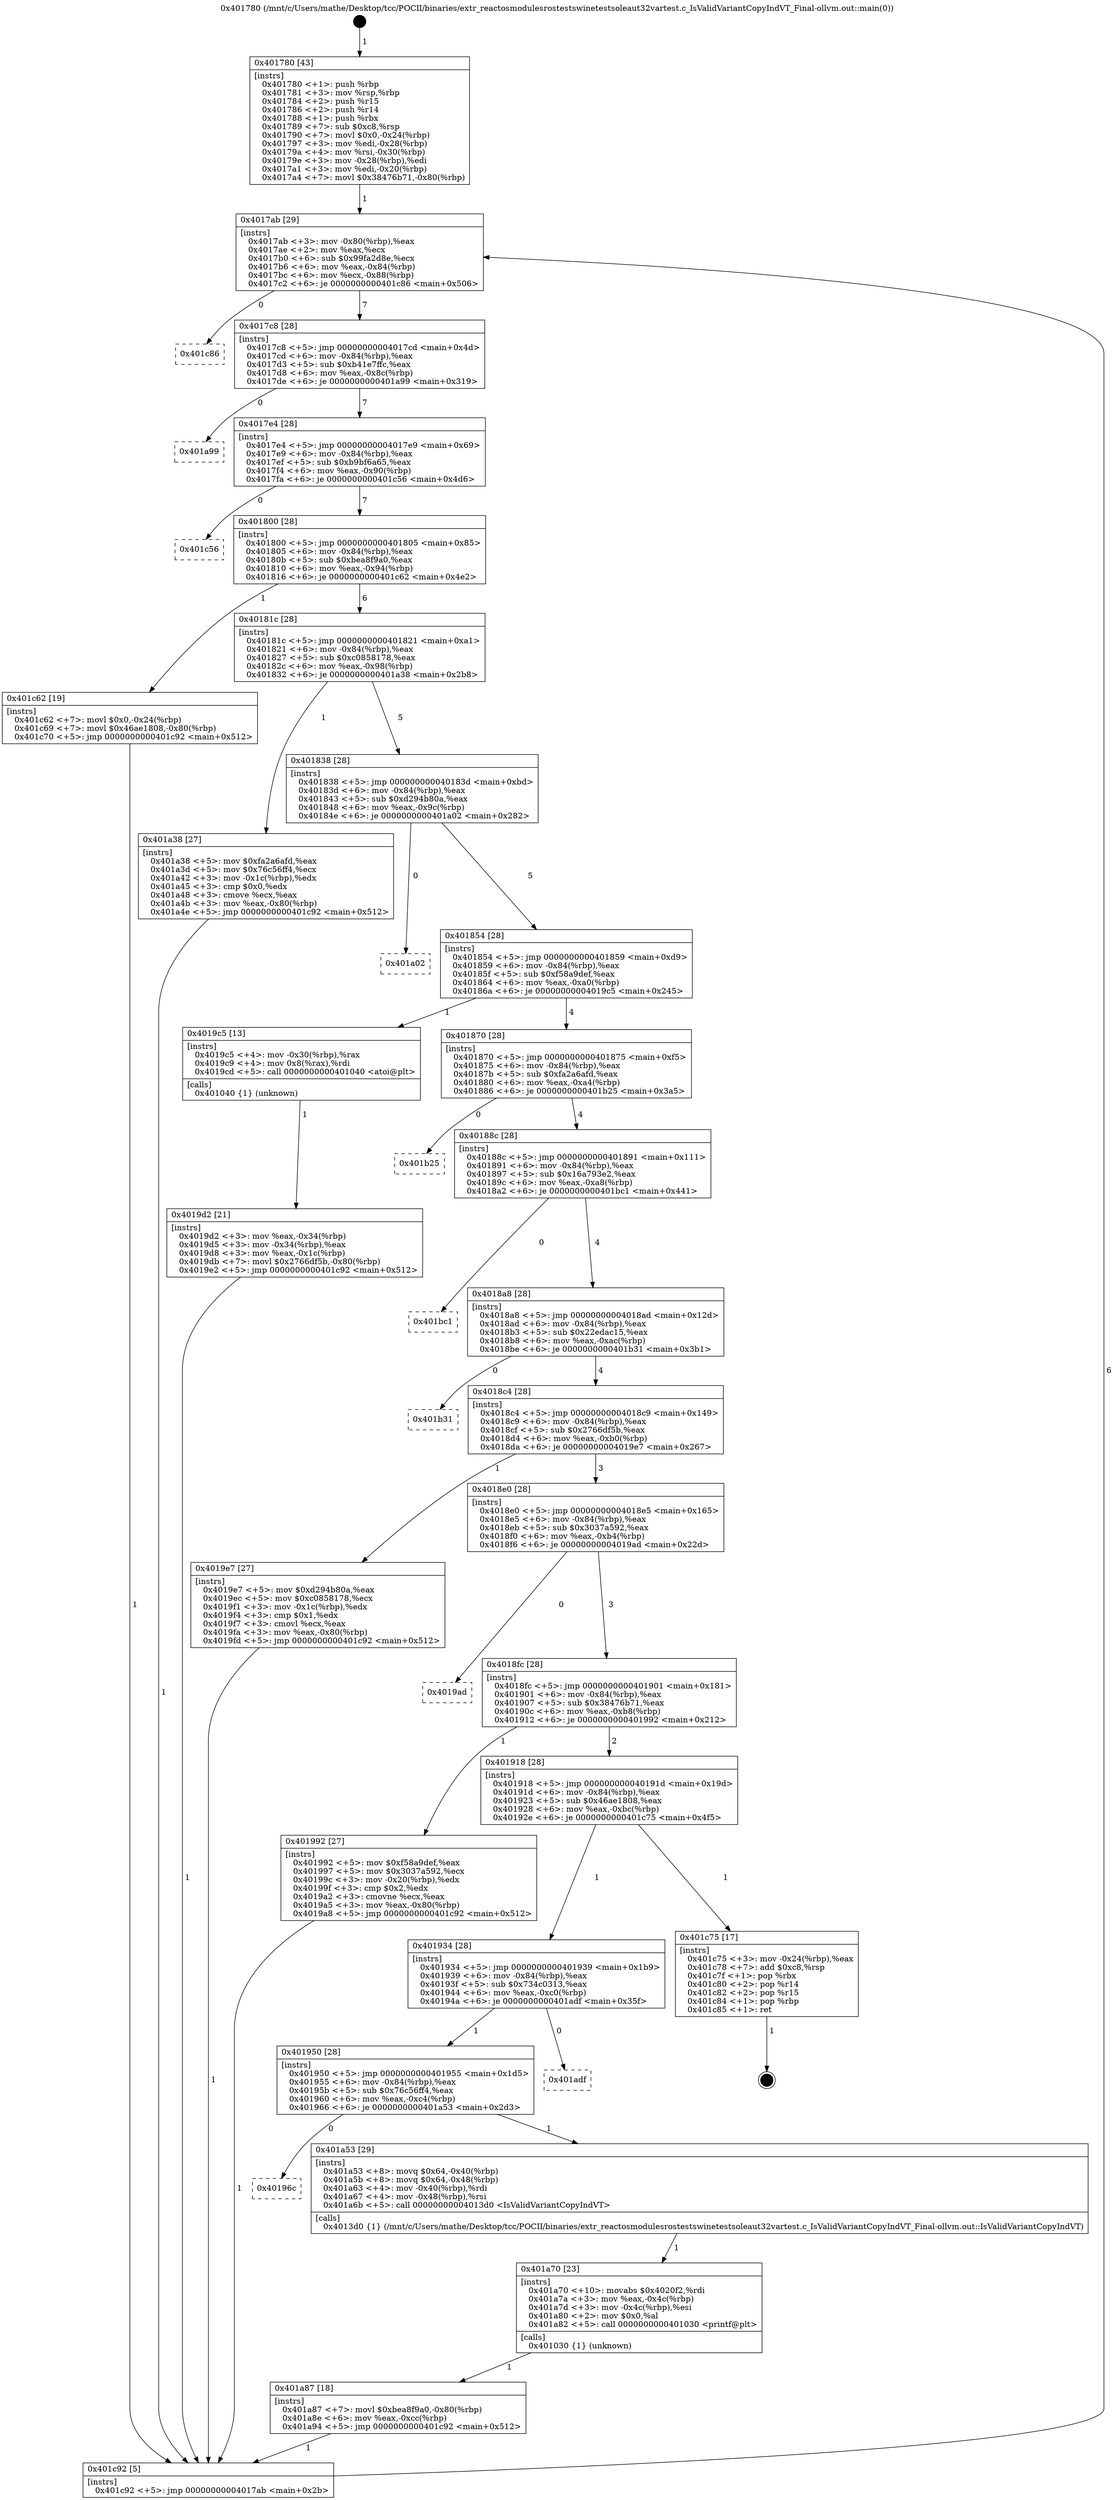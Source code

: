 digraph "0x401780" {
  label = "0x401780 (/mnt/c/Users/mathe/Desktop/tcc/POCII/binaries/extr_reactosmodulesrostestswinetestsoleaut32vartest.c_IsValidVariantCopyIndVT_Final-ollvm.out::main(0))"
  labelloc = "t"
  node[shape=record]

  Entry [label="",width=0.3,height=0.3,shape=circle,fillcolor=black,style=filled]
  "0x4017ab" [label="{
     0x4017ab [29]\l
     | [instrs]\l
     &nbsp;&nbsp;0x4017ab \<+3\>: mov -0x80(%rbp),%eax\l
     &nbsp;&nbsp;0x4017ae \<+2\>: mov %eax,%ecx\l
     &nbsp;&nbsp;0x4017b0 \<+6\>: sub $0x99fa2d8e,%ecx\l
     &nbsp;&nbsp;0x4017b6 \<+6\>: mov %eax,-0x84(%rbp)\l
     &nbsp;&nbsp;0x4017bc \<+6\>: mov %ecx,-0x88(%rbp)\l
     &nbsp;&nbsp;0x4017c2 \<+6\>: je 0000000000401c86 \<main+0x506\>\l
  }"]
  "0x401c86" [label="{
     0x401c86\l
  }", style=dashed]
  "0x4017c8" [label="{
     0x4017c8 [28]\l
     | [instrs]\l
     &nbsp;&nbsp;0x4017c8 \<+5\>: jmp 00000000004017cd \<main+0x4d\>\l
     &nbsp;&nbsp;0x4017cd \<+6\>: mov -0x84(%rbp),%eax\l
     &nbsp;&nbsp;0x4017d3 \<+5\>: sub $0xb41e7ffc,%eax\l
     &nbsp;&nbsp;0x4017d8 \<+6\>: mov %eax,-0x8c(%rbp)\l
     &nbsp;&nbsp;0x4017de \<+6\>: je 0000000000401a99 \<main+0x319\>\l
  }"]
  Exit [label="",width=0.3,height=0.3,shape=circle,fillcolor=black,style=filled,peripheries=2]
  "0x401a99" [label="{
     0x401a99\l
  }", style=dashed]
  "0x4017e4" [label="{
     0x4017e4 [28]\l
     | [instrs]\l
     &nbsp;&nbsp;0x4017e4 \<+5\>: jmp 00000000004017e9 \<main+0x69\>\l
     &nbsp;&nbsp;0x4017e9 \<+6\>: mov -0x84(%rbp),%eax\l
     &nbsp;&nbsp;0x4017ef \<+5\>: sub $0xb9bf6a65,%eax\l
     &nbsp;&nbsp;0x4017f4 \<+6\>: mov %eax,-0x90(%rbp)\l
     &nbsp;&nbsp;0x4017fa \<+6\>: je 0000000000401c56 \<main+0x4d6\>\l
  }"]
  "0x401a87" [label="{
     0x401a87 [18]\l
     | [instrs]\l
     &nbsp;&nbsp;0x401a87 \<+7\>: movl $0xbea8f9a0,-0x80(%rbp)\l
     &nbsp;&nbsp;0x401a8e \<+6\>: mov %eax,-0xcc(%rbp)\l
     &nbsp;&nbsp;0x401a94 \<+5\>: jmp 0000000000401c92 \<main+0x512\>\l
  }"]
  "0x401c56" [label="{
     0x401c56\l
  }", style=dashed]
  "0x401800" [label="{
     0x401800 [28]\l
     | [instrs]\l
     &nbsp;&nbsp;0x401800 \<+5\>: jmp 0000000000401805 \<main+0x85\>\l
     &nbsp;&nbsp;0x401805 \<+6\>: mov -0x84(%rbp),%eax\l
     &nbsp;&nbsp;0x40180b \<+5\>: sub $0xbea8f9a0,%eax\l
     &nbsp;&nbsp;0x401810 \<+6\>: mov %eax,-0x94(%rbp)\l
     &nbsp;&nbsp;0x401816 \<+6\>: je 0000000000401c62 \<main+0x4e2\>\l
  }"]
  "0x401a70" [label="{
     0x401a70 [23]\l
     | [instrs]\l
     &nbsp;&nbsp;0x401a70 \<+10\>: movabs $0x4020f2,%rdi\l
     &nbsp;&nbsp;0x401a7a \<+3\>: mov %eax,-0x4c(%rbp)\l
     &nbsp;&nbsp;0x401a7d \<+3\>: mov -0x4c(%rbp),%esi\l
     &nbsp;&nbsp;0x401a80 \<+2\>: mov $0x0,%al\l
     &nbsp;&nbsp;0x401a82 \<+5\>: call 0000000000401030 \<printf@plt\>\l
     | [calls]\l
     &nbsp;&nbsp;0x401030 \{1\} (unknown)\l
  }"]
  "0x401c62" [label="{
     0x401c62 [19]\l
     | [instrs]\l
     &nbsp;&nbsp;0x401c62 \<+7\>: movl $0x0,-0x24(%rbp)\l
     &nbsp;&nbsp;0x401c69 \<+7\>: movl $0x46ae1808,-0x80(%rbp)\l
     &nbsp;&nbsp;0x401c70 \<+5\>: jmp 0000000000401c92 \<main+0x512\>\l
  }"]
  "0x40181c" [label="{
     0x40181c [28]\l
     | [instrs]\l
     &nbsp;&nbsp;0x40181c \<+5\>: jmp 0000000000401821 \<main+0xa1\>\l
     &nbsp;&nbsp;0x401821 \<+6\>: mov -0x84(%rbp),%eax\l
     &nbsp;&nbsp;0x401827 \<+5\>: sub $0xc0858178,%eax\l
     &nbsp;&nbsp;0x40182c \<+6\>: mov %eax,-0x98(%rbp)\l
     &nbsp;&nbsp;0x401832 \<+6\>: je 0000000000401a38 \<main+0x2b8\>\l
  }"]
  "0x40196c" [label="{
     0x40196c\l
  }", style=dashed]
  "0x401a38" [label="{
     0x401a38 [27]\l
     | [instrs]\l
     &nbsp;&nbsp;0x401a38 \<+5\>: mov $0xfa2a6afd,%eax\l
     &nbsp;&nbsp;0x401a3d \<+5\>: mov $0x76c56ff4,%ecx\l
     &nbsp;&nbsp;0x401a42 \<+3\>: mov -0x1c(%rbp),%edx\l
     &nbsp;&nbsp;0x401a45 \<+3\>: cmp $0x0,%edx\l
     &nbsp;&nbsp;0x401a48 \<+3\>: cmove %ecx,%eax\l
     &nbsp;&nbsp;0x401a4b \<+3\>: mov %eax,-0x80(%rbp)\l
     &nbsp;&nbsp;0x401a4e \<+5\>: jmp 0000000000401c92 \<main+0x512\>\l
  }"]
  "0x401838" [label="{
     0x401838 [28]\l
     | [instrs]\l
     &nbsp;&nbsp;0x401838 \<+5\>: jmp 000000000040183d \<main+0xbd\>\l
     &nbsp;&nbsp;0x40183d \<+6\>: mov -0x84(%rbp),%eax\l
     &nbsp;&nbsp;0x401843 \<+5\>: sub $0xd294b80a,%eax\l
     &nbsp;&nbsp;0x401848 \<+6\>: mov %eax,-0x9c(%rbp)\l
     &nbsp;&nbsp;0x40184e \<+6\>: je 0000000000401a02 \<main+0x282\>\l
  }"]
  "0x401a53" [label="{
     0x401a53 [29]\l
     | [instrs]\l
     &nbsp;&nbsp;0x401a53 \<+8\>: movq $0x64,-0x40(%rbp)\l
     &nbsp;&nbsp;0x401a5b \<+8\>: movq $0x64,-0x48(%rbp)\l
     &nbsp;&nbsp;0x401a63 \<+4\>: mov -0x40(%rbp),%rdi\l
     &nbsp;&nbsp;0x401a67 \<+4\>: mov -0x48(%rbp),%rsi\l
     &nbsp;&nbsp;0x401a6b \<+5\>: call 00000000004013d0 \<IsValidVariantCopyIndVT\>\l
     | [calls]\l
     &nbsp;&nbsp;0x4013d0 \{1\} (/mnt/c/Users/mathe/Desktop/tcc/POCII/binaries/extr_reactosmodulesrostestswinetestsoleaut32vartest.c_IsValidVariantCopyIndVT_Final-ollvm.out::IsValidVariantCopyIndVT)\l
  }"]
  "0x401a02" [label="{
     0x401a02\l
  }", style=dashed]
  "0x401854" [label="{
     0x401854 [28]\l
     | [instrs]\l
     &nbsp;&nbsp;0x401854 \<+5\>: jmp 0000000000401859 \<main+0xd9\>\l
     &nbsp;&nbsp;0x401859 \<+6\>: mov -0x84(%rbp),%eax\l
     &nbsp;&nbsp;0x40185f \<+5\>: sub $0xf58a9def,%eax\l
     &nbsp;&nbsp;0x401864 \<+6\>: mov %eax,-0xa0(%rbp)\l
     &nbsp;&nbsp;0x40186a \<+6\>: je 00000000004019c5 \<main+0x245\>\l
  }"]
  "0x401950" [label="{
     0x401950 [28]\l
     | [instrs]\l
     &nbsp;&nbsp;0x401950 \<+5\>: jmp 0000000000401955 \<main+0x1d5\>\l
     &nbsp;&nbsp;0x401955 \<+6\>: mov -0x84(%rbp),%eax\l
     &nbsp;&nbsp;0x40195b \<+5\>: sub $0x76c56ff4,%eax\l
     &nbsp;&nbsp;0x401960 \<+6\>: mov %eax,-0xc4(%rbp)\l
     &nbsp;&nbsp;0x401966 \<+6\>: je 0000000000401a53 \<main+0x2d3\>\l
  }"]
  "0x4019c5" [label="{
     0x4019c5 [13]\l
     | [instrs]\l
     &nbsp;&nbsp;0x4019c5 \<+4\>: mov -0x30(%rbp),%rax\l
     &nbsp;&nbsp;0x4019c9 \<+4\>: mov 0x8(%rax),%rdi\l
     &nbsp;&nbsp;0x4019cd \<+5\>: call 0000000000401040 \<atoi@plt\>\l
     | [calls]\l
     &nbsp;&nbsp;0x401040 \{1\} (unknown)\l
  }"]
  "0x401870" [label="{
     0x401870 [28]\l
     | [instrs]\l
     &nbsp;&nbsp;0x401870 \<+5\>: jmp 0000000000401875 \<main+0xf5\>\l
     &nbsp;&nbsp;0x401875 \<+6\>: mov -0x84(%rbp),%eax\l
     &nbsp;&nbsp;0x40187b \<+5\>: sub $0xfa2a6afd,%eax\l
     &nbsp;&nbsp;0x401880 \<+6\>: mov %eax,-0xa4(%rbp)\l
     &nbsp;&nbsp;0x401886 \<+6\>: je 0000000000401b25 \<main+0x3a5\>\l
  }"]
  "0x401adf" [label="{
     0x401adf\l
  }", style=dashed]
  "0x401b25" [label="{
     0x401b25\l
  }", style=dashed]
  "0x40188c" [label="{
     0x40188c [28]\l
     | [instrs]\l
     &nbsp;&nbsp;0x40188c \<+5\>: jmp 0000000000401891 \<main+0x111\>\l
     &nbsp;&nbsp;0x401891 \<+6\>: mov -0x84(%rbp),%eax\l
     &nbsp;&nbsp;0x401897 \<+5\>: sub $0x16a793e2,%eax\l
     &nbsp;&nbsp;0x40189c \<+6\>: mov %eax,-0xa8(%rbp)\l
     &nbsp;&nbsp;0x4018a2 \<+6\>: je 0000000000401bc1 \<main+0x441\>\l
  }"]
  "0x401934" [label="{
     0x401934 [28]\l
     | [instrs]\l
     &nbsp;&nbsp;0x401934 \<+5\>: jmp 0000000000401939 \<main+0x1b9\>\l
     &nbsp;&nbsp;0x401939 \<+6\>: mov -0x84(%rbp),%eax\l
     &nbsp;&nbsp;0x40193f \<+5\>: sub $0x734c0313,%eax\l
     &nbsp;&nbsp;0x401944 \<+6\>: mov %eax,-0xc0(%rbp)\l
     &nbsp;&nbsp;0x40194a \<+6\>: je 0000000000401adf \<main+0x35f\>\l
  }"]
  "0x401bc1" [label="{
     0x401bc1\l
  }", style=dashed]
  "0x4018a8" [label="{
     0x4018a8 [28]\l
     | [instrs]\l
     &nbsp;&nbsp;0x4018a8 \<+5\>: jmp 00000000004018ad \<main+0x12d\>\l
     &nbsp;&nbsp;0x4018ad \<+6\>: mov -0x84(%rbp),%eax\l
     &nbsp;&nbsp;0x4018b3 \<+5\>: sub $0x22edac15,%eax\l
     &nbsp;&nbsp;0x4018b8 \<+6\>: mov %eax,-0xac(%rbp)\l
     &nbsp;&nbsp;0x4018be \<+6\>: je 0000000000401b31 \<main+0x3b1\>\l
  }"]
  "0x401c75" [label="{
     0x401c75 [17]\l
     | [instrs]\l
     &nbsp;&nbsp;0x401c75 \<+3\>: mov -0x24(%rbp),%eax\l
     &nbsp;&nbsp;0x401c78 \<+7\>: add $0xc8,%rsp\l
     &nbsp;&nbsp;0x401c7f \<+1\>: pop %rbx\l
     &nbsp;&nbsp;0x401c80 \<+2\>: pop %r14\l
     &nbsp;&nbsp;0x401c82 \<+2\>: pop %r15\l
     &nbsp;&nbsp;0x401c84 \<+1\>: pop %rbp\l
     &nbsp;&nbsp;0x401c85 \<+1\>: ret\l
  }"]
  "0x401b31" [label="{
     0x401b31\l
  }", style=dashed]
  "0x4018c4" [label="{
     0x4018c4 [28]\l
     | [instrs]\l
     &nbsp;&nbsp;0x4018c4 \<+5\>: jmp 00000000004018c9 \<main+0x149\>\l
     &nbsp;&nbsp;0x4018c9 \<+6\>: mov -0x84(%rbp),%eax\l
     &nbsp;&nbsp;0x4018cf \<+5\>: sub $0x2766df5b,%eax\l
     &nbsp;&nbsp;0x4018d4 \<+6\>: mov %eax,-0xb0(%rbp)\l
     &nbsp;&nbsp;0x4018da \<+6\>: je 00000000004019e7 \<main+0x267\>\l
  }"]
  "0x4019d2" [label="{
     0x4019d2 [21]\l
     | [instrs]\l
     &nbsp;&nbsp;0x4019d2 \<+3\>: mov %eax,-0x34(%rbp)\l
     &nbsp;&nbsp;0x4019d5 \<+3\>: mov -0x34(%rbp),%eax\l
     &nbsp;&nbsp;0x4019d8 \<+3\>: mov %eax,-0x1c(%rbp)\l
     &nbsp;&nbsp;0x4019db \<+7\>: movl $0x2766df5b,-0x80(%rbp)\l
     &nbsp;&nbsp;0x4019e2 \<+5\>: jmp 0000000000401c92 \<main+0x512\>\l
  }"]
  "0x4019e7" [label="{
     0x4019e7 [27]\l
     | [instrs]\l
     &nbsp;&nbsp;0x4019e7 \<+5\>: mov $0xd294b80a,%eax\l
     &nbsp;&nbsp;0x4019ec \<+5\>: mov $0xc0858178,%ecx\l
     &nbsp;&nbsp;0x4019f1 \<+3\>: mov -0x1c(%rbp),%edx\l
     &nbsp;&nbsp;0x4019f4 \<+3\>: cmp $0x1,%edx\l
     &nbsp;&nbsp;0x4019f7 \<+3\>: cmovl %ecx,%eax\l
     &nbsp;&nbsp;0x4019fa \<+3\>: mov %eax,-0x80(%rbp)\l
     &nbsp;&nbsp;0x4019fd \<+5\>: jmp 0000000000401c92 \<main+0x512\>\l
  }"]
  "0x4018e0" [label="{
     0x4018e0 [28]\l
     | [instrs]\l
     &nbsp;&nbsp;0x4018e0 \<+5\>: jmp 00000000004018e5 \<main+0x165\>\l
     &nbsp;&nbsp;0x4018e5 \<+6\>: mov -0x84(%rbp),%eax\l
     &nbsp;&nbsp;0x4018eb \<+5\>: sub $0x3037a592,%eax\l
     &nbsp;&nbsp;0x4018f0 \<+6\>: mov %eax,-0xb4(%rbp)\l
     &nbsp;&nbsp;0x4018f6 \<+6\>: je 00000000004019ad \<main+0x22d\>\l
  }"]
  "0x401780" [label="{
     0x401780 [43]\l
     | [instrs]\l
     &nbsp;&nbsp;0x401780 \<+1\>: push %rbp\l
     &nbsp;&nbsp;0x401781 \<+3\>: mov %rsp,%rbp\l
     &nbsp;&nbsp;0x401784 \<+2\>: push %r15\l
     &nbsp;&nbsp;0x401786 \<+2\>: push %r14\l
     &nbsp;&nbsp;0x401788 \<+1\>: push %rbx\l
     &nbsp;&nbsp;0x401789 \<+7\>: sub $0xc8,%rsp\l
     &nbsp;&nbsp;0x401790 \<+7\>: movl $0x0,-0x24(%rbp)\l
     &nbsp;&nbsp;0x401797 \<+3\>: mov %edi,-0x28(%rbp)\l
     &nbsp;&nbsp;0x40179a \<+4\>: mov %rsi,-0x30(%rbp)\l
     &nbsp;&nbsp;0x40179e \<+3\>: mov -0x28(%rbp),%edi\l
     &nbsp;&nbsp;0x4017a1 \<+3\>: mov %edi,-0x20(%rbp)\l
     &nbsp;&nbsp;0x4017a4 \<+7\>: movl $0x38476b71,-0x80(%rbp)\l
  }"]
  "0x4019ad" [label="{
     0x4019ad\l
  }", style=dashed]
  "0x4018fc" [label="{
     0x4018fc [28]\l
     | [instrs]\l
     &nbsp;&nbsp;0x4018fc \<+5\>: jmp 0000000000401901 \<main+0x181\>\l
     &nbsp;&nbsp;0x401901 \<+6\>: mov -0x84(%rbp),%eax\l
     &nbsp;&nbsp;0x401907 \<+5\>: sub $0x38476b71,%eax\l
     &nbsp;&nbsp;0x40190c \<+6\>: mov %eax,-0xb8(%rbp)\l
     &nbsp;&nbsp;0x401912 \<+6\>: je 0000000000401992 \<main+0x212\>\l
  }"]
  "0x401c92" [label="{
     0x401c92 [5]\l
     | [instrs]\l
     &nbsp;&nbsp;0x401c92 \<+5\>: jmp 00000000004017ab \<main+0x2b\>\l
  }"]
  "0x401992" [label="{
     0x401992 [27]\l
     | [instrs]\l
     &nbsp;&nbsp;0x401992 \<+5\>: mov $0xf58a9def,%eax\l
     &nbsp;&nbsp;0x401997 \<+5\>: mov $0x3037a592,%ecx\l
     &nbsp;&nbsp;0x40199c \<+3\>: mov -0x20(%rbp),%edx\l
     &nbsp;&nbsp;0x40199f \<+3\>: cmp $0x2,%edx\l
     &nbsp;&nbsp;0x4019a2 \<+3\>: cmovne %ecx,%eax\l
     &nbsp;&nbsp;0x4019a5 \<+3\>: mov %eax,-0x80(%rbp)\l
     &nbsp;&nbsp;0x4019a8 \<+5\>: jmp 0000000000401c92 \<main+0x512\>\l
  }"]
  "0x401918" [label="{
     0x401918 [28]\l
     | [instrs]\l
     &nbsp;&nbsp;0x401918 \<+5\>: jmp 000000000040191d \<main+0x19d\>\l
     &nbsp;&nbsp;0x40191d \<+6\>: mov -0x84(%rbp),%eax\l
     &nbsp;&nbsp;0x401923 \<+5\>: sub $0x46ae1808,%eax\l
     &nbsp;&nbsp;0x401928 \<+6\>: mov %eax,-0xbc(%rbp)\l
     &nbsp;&nbsp;0x40192e \<+6\>: je 0000000000401c75 \<main+0x4f5\>\l
  }"]
  Entry -> "0x401780" [label=" 1"]
  "0x4017ab" -> "0x401c86" [label=" 0"]
  "0x4017ab" -> "0x4017c8" [label=" 7"]
  "0x401c75" -> Exit [label=" 1"]
  "0x4017c8" -> "0x401a99" [label=" 0"]
  "0x4017c8" -> "0x4017e4" [label=" 7"]
  "0x401c62" -> "0x401c92" [label=" 1"]
  "0x4017e4" -> "0x401c56" [label=" 0"]
  "0x4017e4" -> "0x401800" [label=" 7"]
  "0x401a87" -> "0x401c92" [label=" 1"]
  "0x401800" -> "0x401c62" [label=" 1"]
  "0x401800" -> "0x40181c" [label=" 6"]
  "0x401a70" -> "0x401a87" [label=" 1"]
  "0x40181c" -> "0x401a38" [label=" 1"]
  "0x40181c" -> "0x401838" [label=" 5"]
  "0x401a53" -> "0x401a70" [label=" 1"]
  "0x401838" -> "0x401a02" [label=" 0"]
  "0x401838" -> "0x401854" [label=" 5"]
  "0x401950" -> "0x40196c" [label=" 0"]
  "0x401854" -> "0x4019c5" [label=" 1"]
  "0x401854" -> "0x401870" [label=" 4"]
  "0x401950" -> "0x401a53" [label=" 1"]
  "0x401870" -> "0x401b25" [label=" 0"]
  "0x401870" -> "0x40188c" [label=" 4"]
  "0x401934" -> "0x401950" [label=" 1"]
  "0x40188c" -> "0x401bc1" [label=" 0"]
  "0x40188c" -> "0x4018a8" [label=" 4"]
  "0x401934" -> "0x401adf" [label=" 0"]
  "0x4018a8" -> "0x401b31" [label=" 0"]
  "0x4018a8" -> "0x4018c4" [label=" 4"]
  "0x401918" -> "0x401934" [label=" 1"]
  "0x4018c4" -> "0x4019e7" [label=" 1"]
  "0x4018c4" -> "0x4018e0" [label=" 3"]
  "0x401918" -> "0x401c75" [label=" 1"]
  "0x4018e0" -> "0x4019ad" [label=" 0"]
  "0x4018e0" -> "0x4018fc" [label=" 3"]
  "0x401a38" -> "0x401c92" [label=" 1"]
  "0x4018fc" -> "0x401992" [label=" 1"]
  "0x4018fc" -> "0x401918" [label=" 2"]
  "0x401992" -> "0x401c92" [label=" 1"]
  "0x401780" -> "0x4017ab" [label=" 1"]
  "0x401c92" -> "0x4017ab" [label=" 6"]
  "0x4019c5" -> "0x4019d2" [label=" 1"]
  "0x4019d2" -> "0x401c92" [label=" 1"]
  "0x4019e7" -> "0x401c92" [label=" 1"]
}
